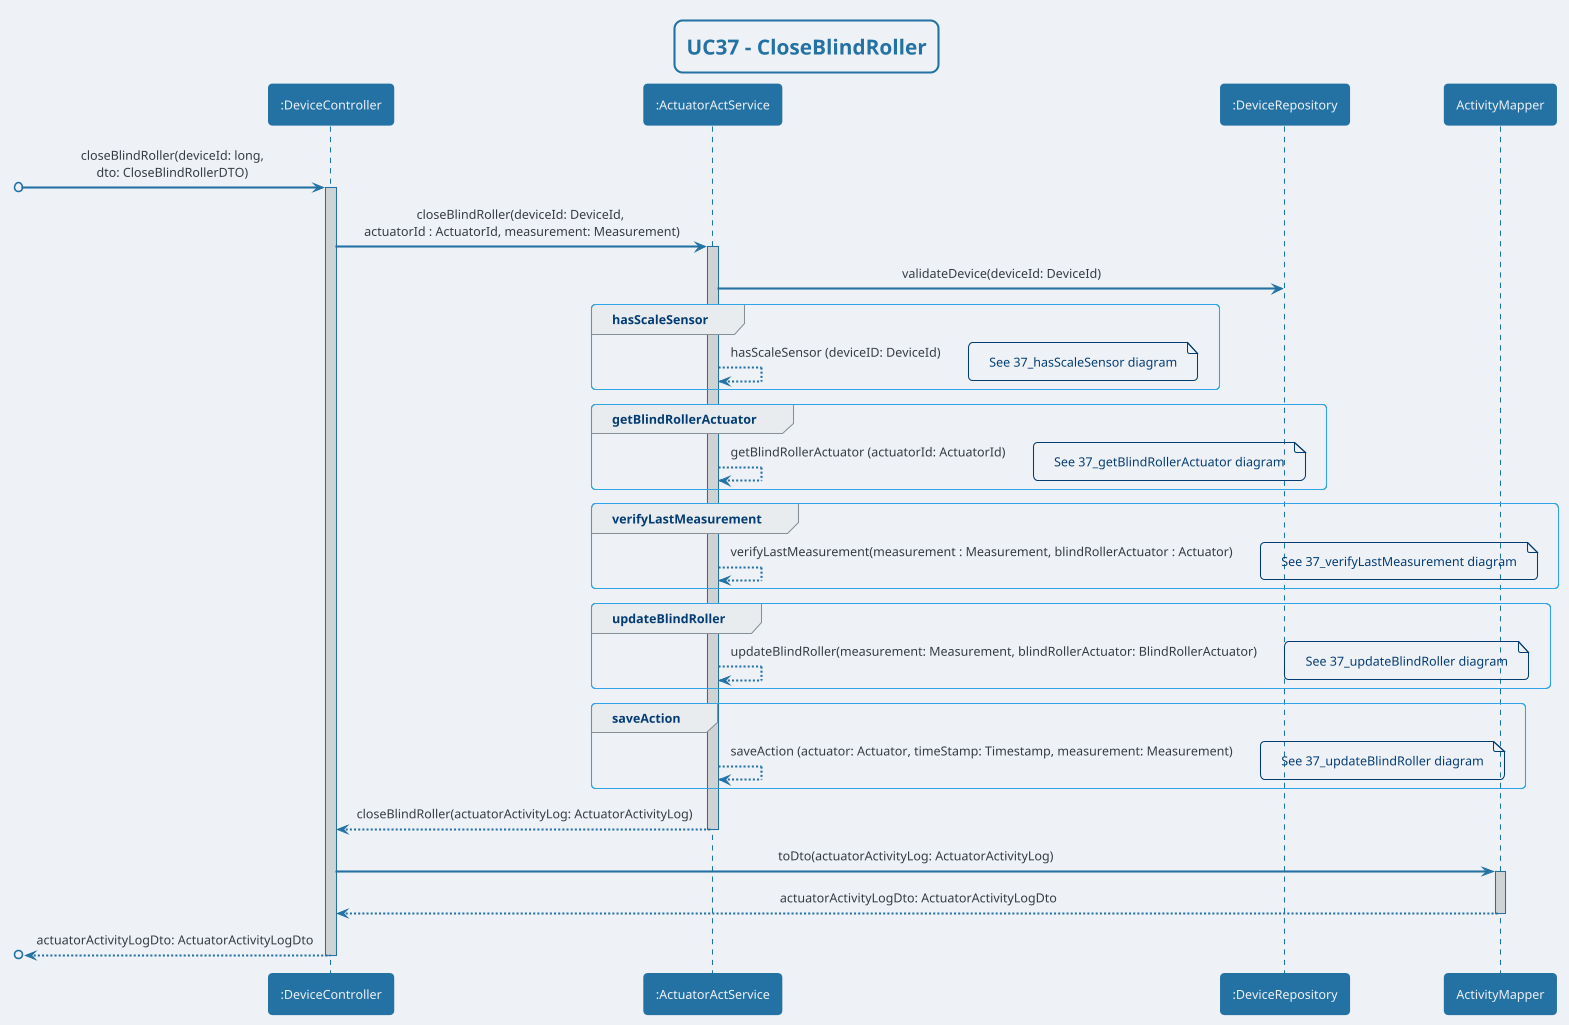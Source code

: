 @startuml
'https://plantuml.com/sequence-diagram
!theme cerulean-outline

skinparam backgroundColor #EEF2F7
skinparam titleBorderRoundCorner 15
skinparam titleBorderThickness 2
skinparam titleBorderColor #2471A3
skinparam titleFontColor #2471A3
skinparam sequenceArrowThickness 2
skinparam defaultTextAlignment center
skinparam sequenceParticipantBorderThickness 2
skinparam sequenceParticipantFontColor #EEF2F7
skinparam sequenceLifeLineBorderColor #2471A3
skinparam sequenceLifeLineBorderThickness 1.5
skinparam sequenceParticipantBackgroundColor #2471A3
skinparam sequenceParticipantBorderColor #2471A3
skinparam CollectionsBorderColor #000000
skinparam CollectionsBackgroundColor #2471A3
skinparam CollectionsFontColor #EEF2F7
skinparam ArrowColor #2471A3
skinparam ArrowThickness 2
skinparam sequenceLifeLineBackgroundColor #D0D3D4

title UC37 - CloseBlindRoller

participant ":DeviceController" as C
participant ":ActuatorActService" as ActuatorActService
participant ":DeviceRepository" as DeviceRepository


[o-> C : closeBlindRoller(deviceId: long,\ndto: CloseBlindRollerDTO)
activate C
C -> ActuatorActService: closeBlindRoller(deviceId: DeviceId, \nactuatorId : ActuatorId, measurement: Measurement)
activate ActuatorActService

ActuatorActService -> DeviceRepository: validateDevice(deviceId: DeviceId)


group hasScaleSensor
ActuatorActService --> ActuatorActService: hasScaleSensor (deviceID: DeviceId)
note right: See 37_hasScaleSensor diagram
end

group getBlindRollerActuator
ActuatorActService --> ActuatorActService: getBlindRollerActuator (actuatorId: ActuatorId)
note right: See 37_getBlindRollerActuator diagram
end

group verifyLastMeasurement
ActuatorActService-->ActuatorActService: verifyLastMeasurement(measurement : Measurement, blindRollerActuator : Actuator)
note right: See 37_verifyLastMeasurement diagram
end

group updateBlindRoller
ActuatorActService --> ActuatorActService: updateBlindRoller(measurement: Measurement, blindRollerActuator: BlindRollerActuator)
note right: See 37_updateBlindRoller diagram
end

group saveAction
ActuatorActService --> ActuatorActService: saveAction (actuator: Actuator, timeStamp: Timestamp, measurement: Measurement)
note right: See 37_updateBlindRoller diagram
end

ActuatorActService --> C : closeBlindRoller(actuatorActivityLog: ActuatorActivityLog)
deactivate ActuatorActService

C -> ActivityMapper: toDto(actuatorActivityLog: ActuatorActivityLog)
activate ActivityMapper
ActivityMapper --> C : actuatorActivityLogDto: ActuatorActivityLogDto
deactivate ActivityMapper

[o<-- C : actuatorActivityLogDto: ActuatorActivityLogDto
deactivate C


@enduml